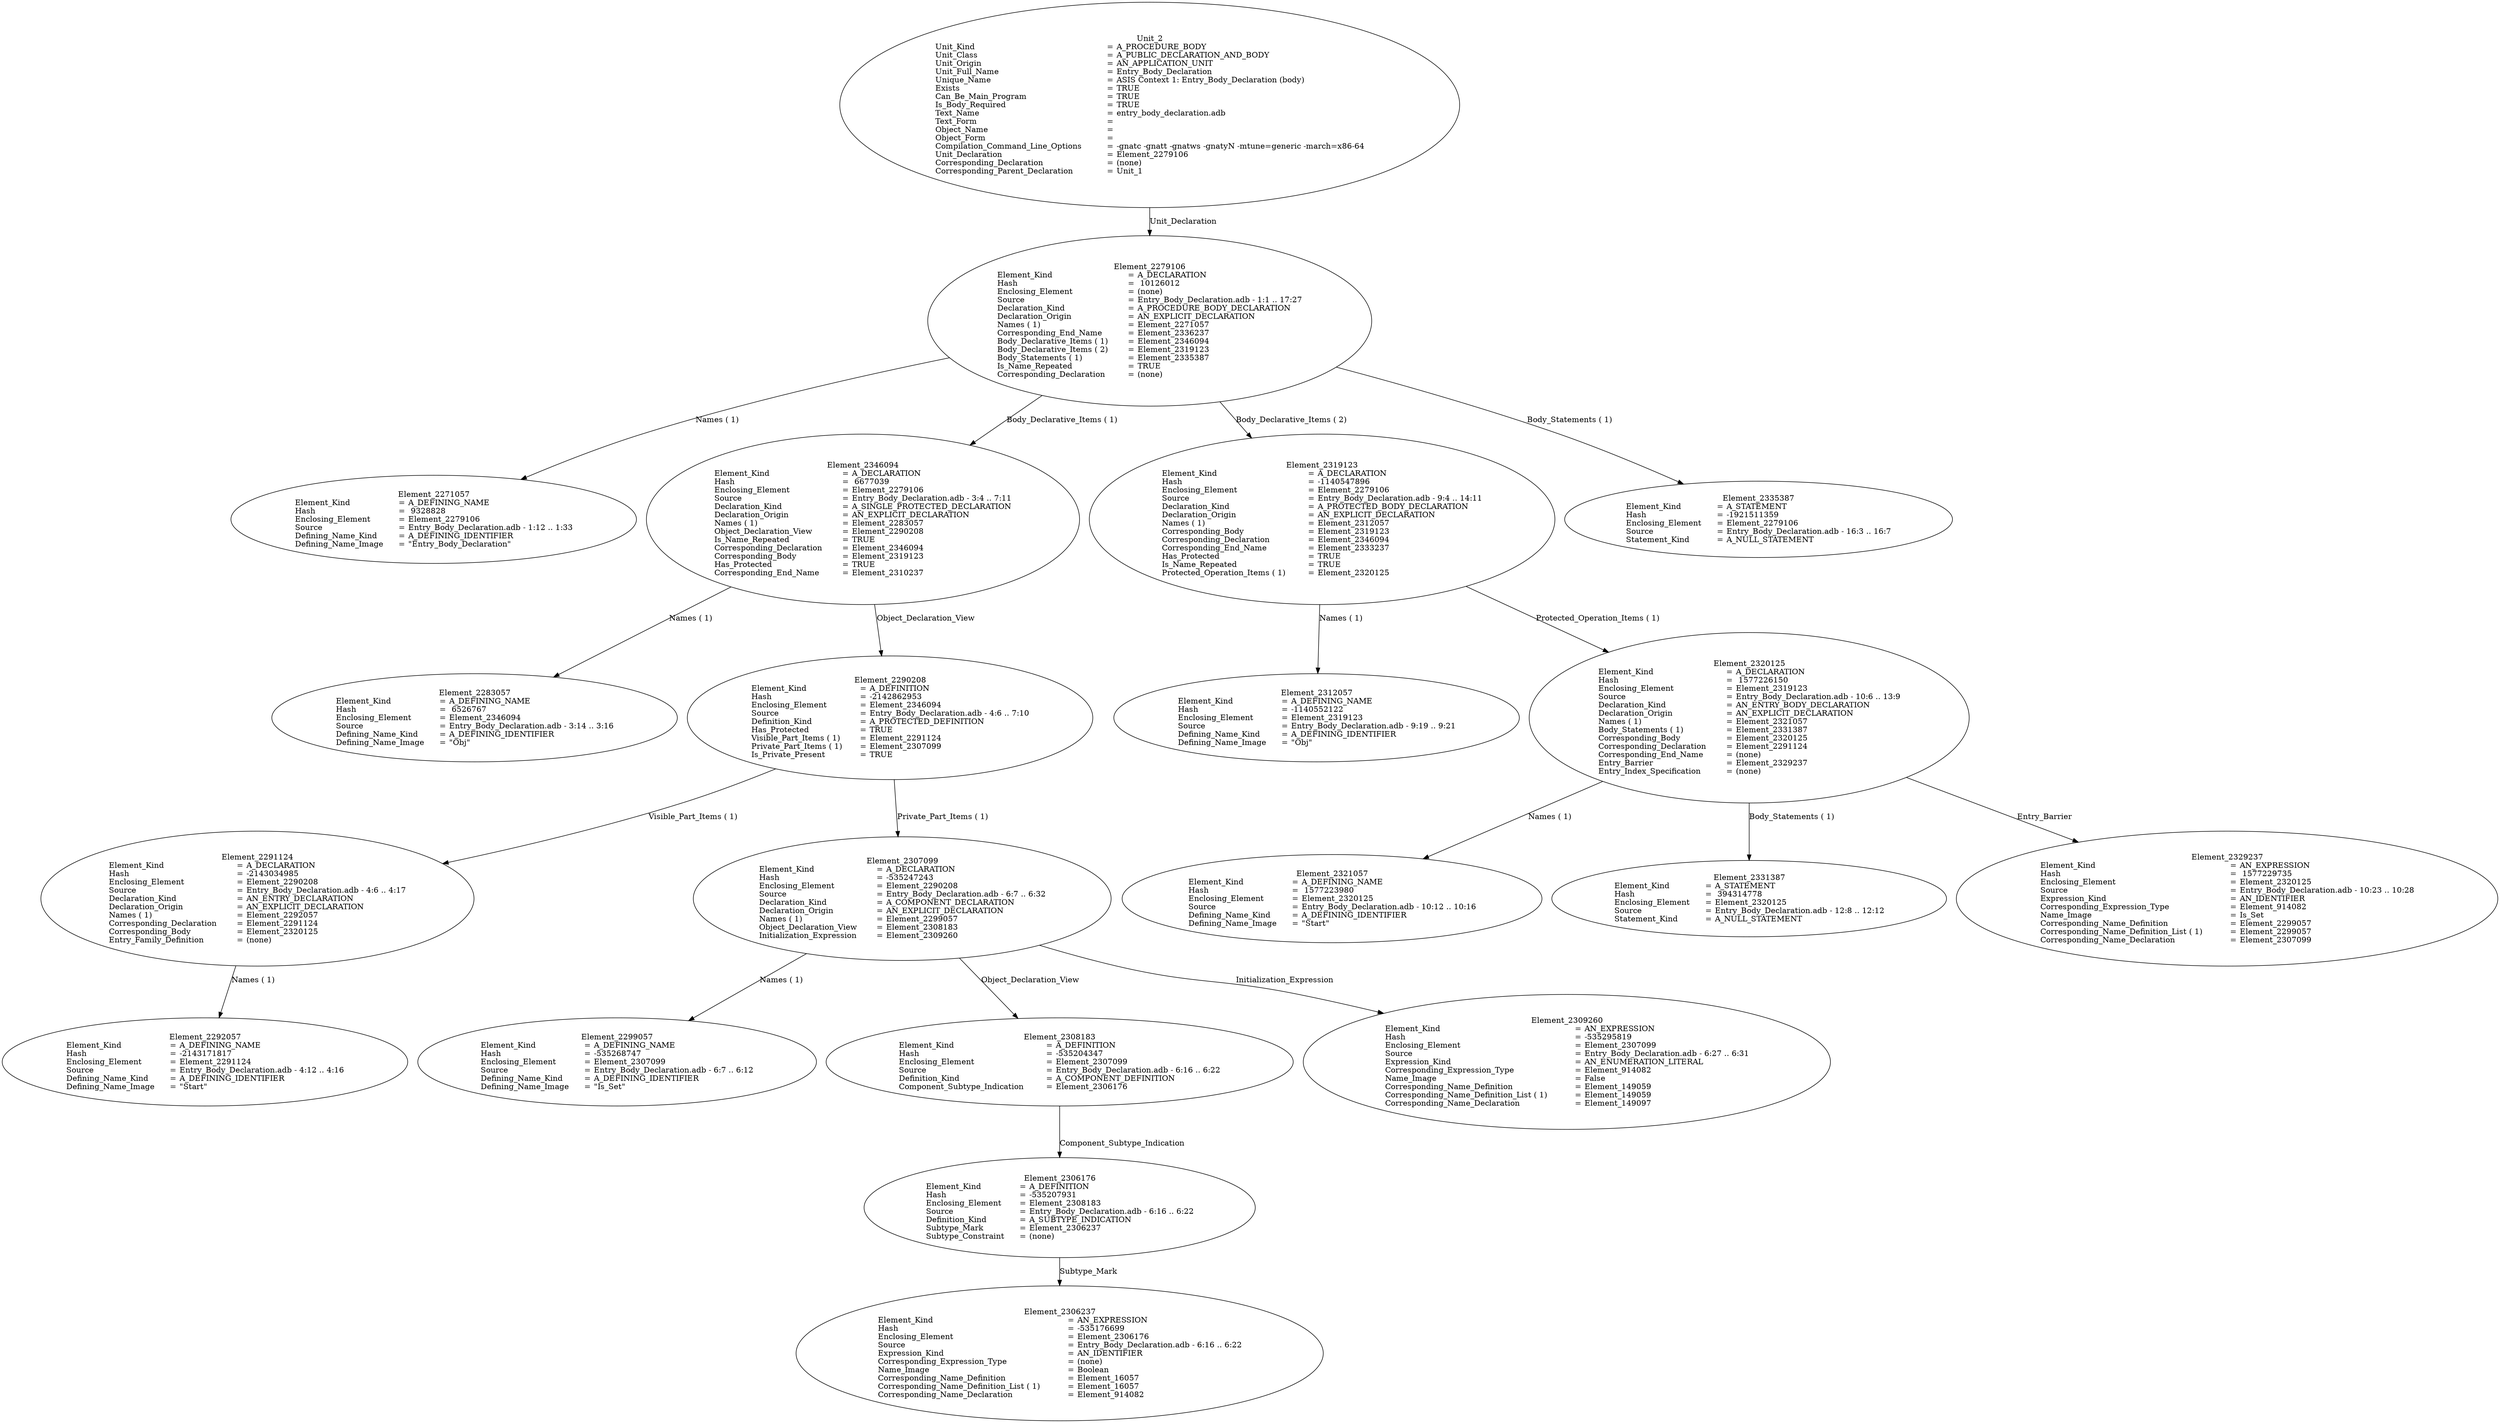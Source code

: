 digraph "entry_body_declaration.adt" {
  Unit_2 -> Element_2279106
      [ label=Unit_Declaration ];
  Unit_2
      [ label=<<TABLE BORDER="0" CELLBORDER="0" CELLSPACING="0" CELLPADDING="0"> 
          <TR><TD COLSPAN="3">Unit_2</TD></TR>
          <TR><TD ALIGN="LEFT">Unit_Kind   </TD><TD> = </TD><TD ALIGN="LEFT">A_PROCEDURE_BODY</TD></TR>
          <TR><TD ALIGN="LEFT">Unit_Class   </TD><TD> = </TD><TD ALIGN="LEFT">A_PUBLIC_DECLARATION_AND_BODY</TD></TR>
          <TR><TD ALIGN="LEFT">Unit_Origin   </TD><TD> = </TD><TD ALIGN="LEFT">AN_APPLICATION_UNIT</TD></TR>
          <TR><TD ALIGN="LEFT">Unit_Full_Name    </TD><TD> = </TD><TD ALIGN="LEFT">Entry_Body_Declaration</TD></TR>
          <TR><TD ALIGN="LEFT">Unique_Name   </TD><TD> = </TD><TD ALIGN="LEFT">ASIS Context 1: Entry_Body_Declaration (body)</TD></TR>
          <TR><TD ALIGN="LEFT">Exists  </TD><TD> = </TD><TD ALIGN="LEFT">TRUE</TD></TR>
          <TR><TD ALIGN="LEFT">Can_Be_Main_Program     </TD><TD> = </TD><TD ALIGN="LEFT">TRUE</TD></TR>
          <TR><TD ALIGN="LEFT">Is_Body_Required     </TD><TD> = </TD><TD ALIGN="LEFT">TRUE</TD></TR>
          <TR><TD ALIGN="LEFT">Text_Name   </TD><TD> = </TD><TD ALIGN="LEFT">entry_body_declaration.adb</TD></TR>
          <TR><TD ALIGN="LEFT">Text_Form   </TD><TD> = </TD><TD ALIGN="LEFT"></TD></TR>
          <TR><TD ALIGN="LEFT">Object_Name   </TD><TD> = </TD><TD ALIGN="LEFT"></TD></TR>
          <TR><TD ALIGN="LEFT">Object_Form   </TD><TD> = </TD><TD ALIGN="LEFT"></TD></TR>
          <TR><TD ALIGN="LEFT">Compilation_Command_Line_Options         </TD><TD> = </TD><TD ALIGN="LEFT">-gnatc -gnatt -gnatws -gnatyN -mtune=generic -march=x86-64</TD></TR>
          <TR><TD ALIGN="LEFT">Unit_Declaration     </TD><TD> = </TD><TD ALIGN="LEFT">Element_2279106</TD></TR>
          <TR><TD ALIGN="LEFT">Corresponding_Declaration       </TD><TD> = </TD><TD ALIGN="LEFT">(none)</TD></TR>
          <TR><TD ALIGN="LEFT">Corresponding_Parent_Declaration         </TD><TD> = </TD><TD ALIGN="LEFT">Unit_1</TD></TR>
          </TABLE>> ];
  Element_2279106 -> Element_2271057
      [ label="Names ( 1)" ];
  Element_2279106 -> Element_2346094
      [ label="Body_Declarative_Items ( 1)" ];
  Element_2279106 -> Element_2319123
      [ label="Body_Declarative_Items ( 2)" ];
  Element_2279106 -> Element_2335387
      [ label="Body_Statements ( 1)" ];
  Element_2279106
      [ label=<<TABLE BORDER="0" CELLBORDER="0" CELLSPACING="0" CELLPADDING="0"> 
          <TR><TD COLSPAN="3">Element_2279106</TD></TR>
          <TR><TD ALIGN="LEFT">Element_Kind    </TD><TD> = </TD><TD ALIGN="LEFT">A_DECLARATION</TD></TR>
          <TR><TD ALIGN="LEFT">Hash  </TD><TD> = </TD><TD ALIGN="LEFT"> 10126012</TD></TR>
          <TR><TD ALIGN="LEFT">Enclosing_Element     </TD><TD> = </TD><TD ALIGN="LEFT">(none)</TD></TR>
          <TR><TD ALIGN="LEFT">Source  </TD><TD> = </TD><TD ALIGN="LEFT">Entry_Body_Declaration.adb - 1:1 .. 17:27</TD></TR>
          <TR><TD ALIGN="LEFT">Declaration_Kind     </TD><TD> = </TD><TD ALIGN="LEFT">A_PROCEDURE_BODY_DECLARATION</TD></TR>
          <TR><TD ALIGN="LEFT">Declaration_Origin     </TD><TD> = </TD><TD ALIGN="LEFT">AN_EXPLICIT_DECLARATION</TD></TR>
          <TR><TD ALIGN="LEFT">Names ( 1)   </TD><TD> = </TD><TD ALIGN="LEFT">Element_2271057</TD></TR>
          <TR><TD ALIGN="LEFT">Corresponding_End_Name      </TD><TD> = </TD><TD ALIGN="LEFT">Element_2336237</TD></TR>
          <TR><TD ALIGN="LEFT">Body_Declarative_Items ( 1)       </TD><TD> = </TD><TD ALIGN="LEFT">Element_2346094</TD></TR>
          <TR><TD ALIGN="LEFT">Body_Declarative_Items ( 2)       </TD><TD> = </TD><TD ALIGN="LEFT">Element_2319123</TD></TR>
          <TR><TD ALIGN="LEFT">Body_Statements ( 1)      </TD><TD> = </TD><TD ALIGN="LEFT">Element_2335387</TD></TR>
          <TR><TD ALIGN="LEFT">Is_Name_Repeated     </TD><TD> = </TD><TD ALIGN="LEFT">TRUE</TD></TR>
          <TR><TD ALIGN="LEFT">Corresponding_Declaration       </TD><TD> = </TD><TD ALIGN="LEFT">(none)</TD></TR>
          </TABLE>> ];
  Element_2271057
      [ label=<<TABLE BORDER="0" CELLBORDER="0" CELLSPACING="0" CELLPADDING="0"> 
          <TR><TD COLSPAN="3">Element_2271057</TD></TR>
          <TR><TD ALIGN="LEFT">Element_Kind    </TD><TD> = </TD><TD ALIGN="LEFT">A_DEFINING_NAME</TD></TR>
          <TR><TD ALIGN="LEFT">Hash  </TD><TD> = </TD><TD ALIGN="LEFT"> 9328828</TD></TR>
          <TR><TD ALIGN="LEFT">Enclosing_Element     </TD><TD> = </TD><TD ALIGN="LEFT">Element_2279106</TD></TR>
          <TR><TD ALIGN="LEFT">Source  </TD><TD> = </TD><TD ALIGN="LEFT">Entry_Body_Declaration.adb - 1:12 .. 1:33</TD></TR>
          <TR><TD ALIGN="LEFT">Defining_Name_Kind     </TD><TD> = </TD><TD ALIGN="LEFT">A_DEFINING_IDENTIFIER</TD></TR>
          <TR><TD ALIGN="LEFT">Defining_Name_Image     </TD><TD> = </TD><TD ALIGN="LEFT">"Entry_Body_Declaration"</TD></TR>
          </TABLE>> ];
  Element_2346094 -> Element_2283057
      [ label="Names ( 1)" ];
  Element_2346094 -> Element_2290208
      [ label=Object_Declaration_View ];
  Element_2346094
      [ label=<<TABLE BORDER="0" CELLBORDER="0" CELLSPACING="0" CELLPADDING="0"> 
          <TR><TD COLSPAN="3">Element_2346094</TD></TR>
          <TR><TD ALIGN="LEFT">Element_Kind    </TD><TD> = </TD><TD ALIGN="LEFT">A_DECLARATION</TD></TR>
          <TR><TD ALIGN="LEFT">Hash  </TD><TD> = </TD><TD ALIGN="LEFT"> 6677039</TD></TR>
          <TR><TD ALIGN="LEFT">Enclosing_Element     </TD><TD> = </TD><TD ALIGN="LEFT">Element_2279106</TD></TR>
          <TR><TD ALIGN="LEFT">Source  </TD><TD> = </TD><TD ALIGN="LEFT">Entry_Body_Declaration.adb - 3:4 .. 7:11</TD></TR>
          <TR><TD ALIGN="LEFT">Declaration_Kind     </TD><TD> = </TD><TD ALIGN="LEFT">A_SINGLE_PROTECTED_DECLARATION</TD></TR>
          <TR><TD ALIGN="LEFT">Declaration_Origin     </TD><TD> = </TD><TD ALIGN="LEFT">AN_EXPLICIT_DECLARATION</TD></TR>
          <TR><TD ALIGN="LEFT">Names ( 1)   </TD><TD> = </TD><TD ALIGN="LEFT">Element_2283057</TD></TR>
          <TR><TD ALIGN="LEFT">Object_Declaration_View      </TD><TD> = </TD><TD ALIGN="LEFT">Element_2290208</TD></TR>
          <TR><TD ALIGN="LEFT">Is_Name_Repeated     </TD><TD> = </TD><TD ALIGN="LEFT">TRUE</TD></TR>
          <TR><TD ALIGN="LEFT">Corresponding_Declaration       </TD><TD> = </TD><TD ALIGN="LEFT">Element_2346094</TD></TR>
          <TR><TD ALIGN="LEFT">Corresponding_Body     </TD><TD> = </TD><TD ALIGN="LEFT">Element_2319123</TD></TR>
          <TR><TD ALIGN="LEFT">Has_Protected    </TD><TD> = </TD><TD ALIGN="LEFT">TRUE</TD></TR>
          <TR><TD ALIGN="LEFT">Corresponding_End_Name      </TD><TD> = </TD><TD ALIGN="LEFT">Element_2310237</TD></TR>
          </TABLE>> ];
  Element_2283057
      [ label=<<TABLE BORDER="0" CELLBORDER="0" CELLSPACING="0" CELLPADDING="0"> 
          <TR><TD COLSPAN="3">Element_2283057</TD></TR>
          <TR><TD ALIGN="LEFT">Element_Kind    </TD><TD> = </TD><TD ALIGN="LEFT">A_DEFINING_NAME</TD></TR>
          <TR><TD ALIGN="LEFT">Hash  </TD><TD> = </TD><TD ALIGN="LEFT"> 6526767</TD></TR>
          <TR><TD ALIGN="LEFT">Enclosing_Element     </TD><TD> = </TD><TD ALIGN="LEFT">Element_2346094</TD></TR>
          <TR><TD ALIGN="LEFT">Source  </TD><TD> = </TD><TD ALIGN="LEFT">Entry_Body_Declaration.adb - 3:14 .. 3:16</TD></TR>
          <TR><TD ALIGN="LEFT">Defining_Name_Kind     </TD><TD> = </TD><TD ALIGN="LEFT">A_DEFINING_IDENTIFIER</TD></TR>
          <TR><TD ALIGN="LEFT">Defining_Name_Image     </TD><TD> = </TD><TD ALIGN="LEFT">"Obj"</TD></TR>
          </TABLE>> ];
  Element_2290208 -> Element_2291124
      [ label="Visible_Part_Items ( 1)" ];
  Element_2290208 -> Element_2307099
      [ label="Private_Part_Items ( 1)" ];
  Element_2290208
      [ label=<<TABLE BORDER="0" CELLBORDER="0" CELLSPACING="0" CELLPADDING="0"> 
          <TR><TD COLSPAN="3">Element_2290208</TD></TR>
          <TR><TD ALIGN="LEFT">Element_Kind    </TD><TD> = </TD><TD ALIGN="LEFT">A_DEFINITION</TD></TR>
          <TR><TD ALIGN="LEFT">Hash  </TD><TD> = </TD><TD ALIGN="LEFT">-2142862953</TD></TR>
          <TR><TD ALIGN="LEFT">Enclosing_Element     </TD><TD> = </TD><TD ALIGN="LEFT">Element_2346094</TD></TR>
          <TR><TD ALIGN="LEFT">Source  </TD><TD> = </TD><TD ALIGN="LEFT">Entry_Body_Declaration.adb - 4:6 .. 7:10</TD></TR>
          <TR><TD ALIGN="LEFT">Definition_Kind    </TD><TD> = </TD><TD ALIGN="LEFT">A_PROTECTED_DEFINITION</TD></TR>
          <TR><TD ALIGN="LEFT">Has_Protected    </TD><TD> = </TD><TD ALIGN="LEFT">TRUE</TD></TR>
          <TR><TD ALIGN="LEFT">Visible_Part_Items ( 1)      </TD><TD> = </TD><TD ALIGN="LEFT">Element_2291124</TD></TR>
          <TR><TD ALIGN="LEFT">Private_Part_Items ( 1)      </TD><TD> = </TD><TD ALIGN="LEFT">Element_2307099</TD></TR>
          <TR><TD ALIGN="LEFT">Is_Private_Present     </TD><TD> = </TD><TD ALIGN="LEFT">TRUE</TD></TR>
          </TABLE>> ];
  Element_2291124 -> Element_2292057
      [ label="Names ( 1)" ];
  Element_2291124
      [ label=<<TABLE BORDER="0" CELLBORDER="0" CELLSPACING="0" CELLPADDING="0"> 
          <TR><TD COLSPAN="3">Element_2291124</TD></TR>
          <TR><TD ALIGN="LEFT">Element_Kind    </TD><TD> = </TD><TD ALIGN="LEFT">A_DECLARATION</TD></TR>
          <TR><TD ALIGN="LEFT">Hash  </TD><TD> = </TD><TD ALIGN="LEFT">-2143034985</TD></TR>
          <TR><TD ALIGN="LEFT">Enclosing_Element     </TD><TD> = </TD><TD ALIGN="LEFT">Element_2290208</TD></TR>
          <TR><TD ALIGN="LEFT">Source  </TD><TD> = </TD><TD ALIGN="LEFT">Entry_Body_Declaration.adb - 4:6 .. 4:17</TD></TR>
          <TR><TD ALIGN="LEFT">Declaration_Kind     </TD><TD> = </TD><TD ALIGN="LEFT">AN_ENTRY_DECLARATION</TD></TR>
          <TR><TD ALIGN="LEFT">Declaration_Origin     </TD><TD> = </TD><TD ALIGN="LEFT">AN_EXPLICIT_DECLARATION</TD></TR>
          <TR><TD ALIGN="LEFT">Names ( 1)   </TD><TD> = </TD><TD ALIGN="LEFT">Element_2292057</TD></TR>
          <TR><TD ALIGN="LEFT">Corresponding_Declaration       </TD><TD> = </TD><TD ALIGN="LEFT">Element_2291124</TD></TR>
          <TR><TD ALIGN="LEFT">Corresponding_Body     </TD><TD> = </TD><TD ALIGN="LEFT">Element_2320125</TD></TR>
          <TR><TD ALIGN="LEFT">Entry_Family_Definition      </TD><TD> = </TD><TD ALIGN="LEFT">(none)</TD></TR>
          </TABLE>> ];
  Element_2292057
      [ label=<<TABLE BORDER="0" CELLBORDER="0" CELLSPACING="0" CELLPADDING="0"> 
          <TR><TD COLSPAN="3">Element_2292057</TD></TR>
          <TR><TD ALIGN="LEFT">Element_Kind    </TD><TD> = </TD><TD ALIGN="LEFT">A_DEFINING_NAME</TD></TR>
          <TR><TD ALIGN="LEFT">Hash  </TD><TD> = </TD><TD ALIGN="LEFT">-2143171817</TD></TR>
          <TR><TD ALIGN="LEFT">Enclosing_Element     </TD><TD> = </TD><TD ALIGN="LEFT">Element_2291124</TD></TR>
          <TR><TD ALIGN="LEFT">Source  </TD><TD> = </TD><TD ALIGN="LEFT">Entry_Body_Declaration.adb - 4:12 .. 4:16</TD></TR>
          <TR><TD ALIGN="LEFT">Defining_Name_Kind     </TD><TD> = </TD><TD ALIGN="LEFT">A_DEFINING_IDENTIFIER</TD></TR>
          <TR><TD ALIGN="LEFT">Defining_Name_Image     </TD><TD> = </TD><TD ALIGN="LEFT">"Start"</TD></TR>
          </TABLE>> ];
  Element_2307099 -> Element_2299057
      [ label="Names ( 1)" ];
  Element_2307099 -> Element_2308183
      [ label=Object_Declaration_View ];
  Element_2307099 -> Element_2309260
      [ label=Initialization_Expression ];
  Element_2307099
      [ label=<<TABLE BORDER="0" CELLBORDER="0" CELLSPACING="0" CELLPADDING="0"> 
          <TR><TD COLSPAN="3">Element_2307099</TD></TR>
          <TR><TD ALIGN="LEFT">Element_Kind    </TD><TD> = </TD><TD ALIGN="LEFT">A_DECLARATION</TD></TR>
          <TR><TD ALIGN="LEFT">Hash  </TD><TD> = </TD><TD ALIGN="LEFT">-535247243</TD></TR>
          <TR><TD ALIGN="LEFT">Enclosing_Element     </TD><TD> = </TD><TD ALIGN="LEFT">Element_2290208</TD></TR>
          <TR><TD ALIGN="LEFT">Source  </TD><TD> = </TD><TD ALIGN="LEFT">Entry_Body_Declaration.adb - 6:7 .. 6:32</TD></TR>
          <TR><TD ALIGN="LEFT">Declaration_Kind     </TD><TD> = </TD><TD ALIGN="LEFT">A_COMPONENT_DECLARATION</TD></TR>
          <TR><TD ALIGN="LEFT">Declaration_Origin     </TD><TD> = </TD><TD ALIGN="LEFT">AN_EXPLICIT_DECLARATION</TD></TR>
          <TR><TD ALIGN="LEFT">Names ( 1)   </TD><TD> = </TD><TD ALIGN="LEFT">Element_2299057</TD></TR>
          <TR><TD ALIGN="LEFT">Object_Declaration_View      </TD><TD> = </TD><TD ALIGN="LEFT">Element_2308183</TD></TR>
          <TR><TD ALIGN="LEFT">Initialization_Expression       </TD><TD> = </TD><TD ALIGN="LEFT">Element_2309260</TD></TR>
          </TABLE>> ];
  Element_2299057
      [ label=<<TABLE BORDER="0" CELLBORDER="0" CELLSPACING="0" CELLPADDING="0"> 
          <TR><TD COLSPAN="3">Element_2299057</TD></TR>
          <TR><TD ALIGN="LEFT">Element_Kind    </TD><TD> = </TD><TD ALIGN="LEFT">A_DEFINING_NAME</TD></TR>
          <TR><TD ALIGN="LEFT">Hash  </TD><TD> = </TD><TD ALIGN="LEFT">-535268747</TD></TR>
          <TR><TD ALIGN="LEFT">Enclosing_Element     </TD><TD> = </TD><TD ALIGN="LEFT">Element_2307099</TD></TR>
          <TR><TD ALIGN="LEFT">Source  </TD><TD> = </TD><TD ALIGN="LEFT">Entry_Body_Declaration.adb - 6:7 .. 6:12</TD></TR>
          <TR><TD ALIGN="LEFT">Defining_Name_Kind     </TD><TD> = </TD><TD ALIGN="LEFT">A_DEFINING_IDENTIFIER</TD></TR>
          <TR><TD ALIGN="LEFT">Defining_Name_Image     </TD><TD> = </TD><TD ALIGN="LEFT">"Is_Set"</TD></TR>
          </TABLE>> ];
  Element_2308183 -> Element_2306176
      [ label=Component_Subtype_Indication ];
  Element_2308183
      [ label=<<TABLE BORDER="0" CELLBORDER="0" CELLSPACING="0" CELLPADDING="0"> 
          <TR><TD COLSPAN="3">Element_2308183</TD></TR>
          <TR><TD ALIGN="LEFT">Element_Kind    </TD><TD> = </TD><TD ALIGN="LEFT">A_DEFINITION</TD></TR>
          <TR><TD ALIGN="LEFT">Hash  </TD><TD> = </TD><TD ALIGN="LEFT">-535204347</TD></TR>
          <TR><TD ALIGN="LEFT">Enclosing_Element     </TD><TD> = </TD><TD ALIGN="LEFT">Element_2307099</TD></TR>
          <TR><TD ALIGN="LEFT">Source  </TD><TD> = </TD><TD ALIGN="LEFT">Entry_Body_Declaration.adb - 6:16 .. 6:22</TD></TR>
          <TR><TD ALIGN="LEFT">Definition_Kind    </TD><TD> = </TD><TD ALIGN="LEFT">A_COMPONENT_DEFINITION</TD></TR>
          <TR><TD ALIGN="LEFT">Component_Subtype_Indication        </TD><TD> = </TD><TD ALIGN="LEFT">Element_2306176</TD></TR>
          </TABLE>> ];
  Element_2306176 -> Element_2306237
      [ label=Subtype_Mark ];
  Element_2306176
      [ label=<<TABLE BORDER="0" CELLBORDER="0" CELLSPACING="0" CELLPADDING="0"> 
          <TR><TD COLSPAN="3">Element_2306176</TD></TR>
          <TR><TD ALIGN="LEFT">Element_Kind    </TD><TD> = </TD><TD ALIGN="LEFT">A_DEFINITION</TD></TR>
          <TR><TD ALIGN="LEFT">Hash  </TD><TD> = </TD><TD ALIGN="LEFT">-535207931</TD></TR>
          <TR><TD ALIGN="LEFT">Enclosing_Element     </TD><TD> = </TD><TD ALIGN="LEFT">Element_2308183</TD></TR>
          <TR><TD ALIGN="LEFT">Source  </TD><TD> = </TD><TD ALIGN="LEFT">Entry_Body_Declaration.adb - 6:16 .. 6:22</TD></TR>
          <TR><TD ALIGN="LEFT">Definition_Kind    </TD><TD> = </TD><TD ALIGN="LEFT">A_SUBTYPE_INDICATION</TD></TR>
          <TR><TD ALIGN="LEFT">Subtype_Mark    </TD><TD> = </TD><TD ALIGN="LEFT">Element_2306237</TD></TR>
          <TR><TD ALIGN="LEFT">Subtype_Constraint     </TD><TD> = </TD><TD ALIGN="LEFT">(none)</TD></TR>
          </TABLE>> ];
  Element_2306237
      [ label=<<TABLE BORDER="0" CELLBORDER="0" CELLSPACING="0" CELLPADDING="0"> 
          <TR><TD COLSPAN="3">Element_2306237</TD></TR>
          <TR><TD ALIGN="LEFT">Element_Kind    </TD><TD> = </TD><TD ALIGN="LEFT">AN_EXPRESSION</TD></TR>
          <TR><TD ALIGN="LEFT">Hash  </TD><TD> = </TD><TD ALIGN="LEFT">-535176699</TD></TR>
          <TR><TD ALIGN="LEFT">Enclosing_Element     </TD><TD> = </TD><TD ALIGN="LEFT">Element_2306176</TD></TR>
          <TR><TD ALIGN="LEFT">Source  </TD><TD> = </TD><TD ALIGN="LEFT">Entry_Body_Declaration.adb - 6:16 .. 6:22</TD></TR>
          <TR><TD ALIGN="LEFT">Expression_Kind    </TD><TD> = </TD><TD ALIGN="LEFT">AN_IDENTIFIER</TD></TR>
          <TR><TD ALIGN="LEFT">Corresponding_Expression_Type        </TD><TD> = </TD><TD ALIGN="LEFT">(none)</TD></TR>
          <TR><TD ALIGN="LEFT">Name_Image   </TD><TD> = </TD><TD ALIGN="LEFT">Boolean</TD></TR>
          <TR><TD ALIGN="LEFT">Corresponding_Name_Definition        </TD><TD> = </TD><TD ALIGN="LEFT">Element_16057</TD></TR>
          <TR><TD ALIGN="LEFT">Corresponding_Name_Definition_List ( 1)          </TD><TD> = </TD><TD ALIGN="LEFT">Element_16057</TD></TR>
          <TR><TD ALIGN="LEFT">Corresponding_Name_Declaration        </TD><TD> = </TD><TD ALIGN="LEFT">Element_914082</TD></TR>
          </TABLE>> ];
  Element_2309260
      [ label=<<TABLE BORDER="0" CELLBORDER="0" CELLSPACING="0" CELLPADDING="0"> 
          <TR><TD COLSPAN="3">Element_2309260</TD></TR>
          <TR><TD ALIGN="LEFT">Element_Kind    </TD><TD> = </TD><TD ALIGN="LEFT">AN_EXPRESSION</TD></TR>
          <TR><TD ALIGN="LEFT">Hash  </TD><TD> = </TD><TD ALIGN="LEFT">-535295819</TD></TR>
          <TR><TD ALIGN="LEFT">Enclosing_Element     </TD><TD> = </TD><TD ALIGN="LEFT">Element_2307099</TD></TR>
          <TR><TD ALIGN="LEFT">Source  </TD><TD> = </TD><TD ALIGN="LEFT">Entry_Body_Declaration.adb - 6:27 .. 6:31</TD></TR>
          <TR><TD ALIGN="LEFT">Expression_Kind    </TD><TD> = </TD><TD ALIGN="LEFT">AN_ENUMERATION_LITERAL</TD></TR>
          <TR><TD ALIGN="LEFT">Corresponding_Expression_Type        </TD><TD> = </TD><TD ALIGN="LEFT">Element_914082</TD></TR>
          <TR><TD ALIGN="LEFT">Name_Image   </TD><TD> = </TD><TD ALIGN="LEFT">False</TD></TR>
          <TR><TD ALIGN="LEFT">Corresponding_Name_Definition        </TD><TD> = </TD><TD ALIGN="LEFT">Element_149059</TD></TR>
          <TR><TD ALIGN="LEFT">Corresponding_Name_Definition_List ( 1)          </TD><TD> = </TD><TD ALIGN="LEFT">Element_149059</TD></TR>
          <TR><TD ALIGN="LEFT">Corresponding_Name_Declaration        </TD><TD> = </TD><TD ALIGN="LEFT">Element_149097</TD></TR>
          </TABLE>> ];
  Element_2319123 -> Element_2312057
      [ label="Names ( 1)" ];
  Element_2319123 -> Element_2320125
      [ label="Protected_Operation_Items ( 1)" ];
  Element_2319123
      [ label=<<TABLE BORDER="0" CELLBORDER="0" CELLSPACING="0" CELLPADDING="0"> 
          <TR><TD COLSPAN="3">Element_2319123</TD></TR>
          <TR><TD ALIGN="LEFT">Element_Kind    </TD><TD> = </TD><TD ALIGN="LEFT">A_DECLARATION</TD></TR>
          <TR><TD ALIGN="LEFT">Hash  </TD><TD> = </TD><TD ALIGN="LEFT">-1140547896</TD></TR>
          <TR><TD ALIGN="LEFT">Enclosing_Element     </TD><TD> = </TD><TD ALIGN="LEFT">Element_2279106</TD></TR>
          <TR><TD ALIGN="LEFT">Source  </TD><TD> = </TD><TD ALIGN="LEFT">Entry_Body_Declaration.adb - 9:4 .. 14:11</TD></TR>
          <TR><TD ALIGN="LEFT">Declaration_Kind     </TD><TD> = </TD><TD ALIGN="LEFT">A_PROTECTED_BODY_DECLARATION</TD></TR>
          <TR><TD ALIGN="LEFT">Declaration_Origin     </TD><TD> = </TD><TD ALIGN="LEFT">AN_EXPLICIT_DECLARATION</TD></TR>
          <TR><TD ALIGN="LEFT">Names ( 1)   </TD><TD> = </TD><TD ALIGN="LEFT">Element_2312057</TD></TR>
          <TR><TD ALIGN="LEFT">Corresponding_Body     </TD><TD> = </TD><TD ALIGN="LEFT">Element_2319123</TD></TR>
          <TR><TD ALIGN="LEFT">Corresponding_Declaration       </TD><TD> = </TD><TD ALIGN="LEFT">Element_2346094</TD></TR>
          <TR><TD ALIGN="LEFT">Corresponding_End_Name      </TD><TD> = </TD><TD ALIGN="LEFT">Element_2333237</TD></TR>
          <TR><TD ALIGN="LEFT">Has_Protected    </TD><TD> = </TD><TD ALIGN="LEFT">TRUE</TD></TR>
          <TR><TD ALIGN="LEFT">Is_Name_Repeated     </TD><TD> = </TD><TD ALIGN="LEFT">TRUE</TD></TR>
          <TR><TD ALIGN="LEFT">Protected_Operation_Items ( 1)        </TD><TD> = </TD><TD ALIGN="LEFT">Element_2320125</TD></TR>
          </TABLE>> ];
  Element_2312057
      [ label=<<TABLE BORDER="0" CELLBORDER="0" CELLSPACING="0" CELLPADDING="0"> 
          <TR><TD COLSPAN="3">Element_2312057</TD></TR>
          <TR><TD ALIGN="LEFT">Element_Kind    </TD><TD> = </TD><TD ALIGN="LEFT">A_DEFINING_NAME</TD></TR>
          <TR><TD ALIGN="LEFT">Hash  </TD><TD> = </TD><TD ALIGN="LEFT">-1140552122</TD></TR>
          <TR><TD ALIGN="LEFT">Enclosing_Element     </TD><TD> = </TD><TD ALIGN="LEFT">Element_2319123</TD></TR>
          <TR><TD ALIGN="LEFT">Source  </TD><TD> = </TD><TD ALIGN="LEFT">Entry_Body_Declaration.adb - 9:19 .. 9:21</TD></TR>
          <TR><TD ALIGN="LEFT">Defining_Name_Kind     </TD><TD> = </TD><TD ALIGN="LEFT">A_DEFINING_IDENTIFIER</TD></TR>
          <TR><TD ALIGN="LEFT">Defining_Name_Image     </TD><TD> = </TD><TD ALIGN="LEFT">"Obj"</TD></TR>
          </TABLE>> ];
  Element_2320125 -> Element_2321057
      [ label="Names ( 1)" ];
  Element_2320125 -> Element_2331387
      [ label="Body_Statements ( 1)" ];
  Element_2320125 -> Element_2329237
      [ label=Entry_Barrier ];
  Element_2320125
      [ label=<<TABLE BORDER="0" CELLBORDER="0" CELLSPACING="0" CELLPADDING="0"> 
          <TR><TD COLSPAN="3">Element_2320125</TD></TR>
          <TR><TD ALIGN="LEFT">Element_Kind    </TD><TD> = </TD><TD ALIGN="LEFT">A_DECLARATION</TD></TR>
          <TR><TD ALIGN="LEFT">Hash  </TD><TD> = </TD><TD ALIGN="LEFT"> 1577226150</TD></TR>
          <TR><TD ALIGN="LEFT">Enclosing_Element     </TD><TD> = </TD><TD ALIGN="LEFT">Element_2319123</TD></TR>
          <TR><TD ALIGN="LEFT">Source  </TD><TD> = </TD><TD ALIGN="LEFT">Entry_Body_Declaration.adb - 10:6 .. 13:9</TD></TR>
          <TR><TD ALIGN="LEFT">Declaration_Kind     </TD><TD> = </TD><TD ALIGN="LEFT">AN_ENTRY_BODY_DECLARATION</TD></TR>
          <TR><TD ALIGN="LEFT">Declaration_Origin     </TD><TD> = </TD><TD ALIGN="LEFT">AN_EXPLICIT_DECLARATION</TD></TR>
          <TR><TD ALIGN="LEFT">Names ( 1)   </TD><TD> = </TD><TD ALIGN="LEFT">Element_2321057</TD></TR>
          <TR><TD ALIGN="LEFT">Body_Statements ( 1)      </TD><TD> = </TD><TD ALIGN="LEFT">Element_2331387</TD></TR>
          <TR><TD ALIGN="LEFT">Corresponding_Body     </TD><TD> = </TD><TD ALIGN="LEFT">Element_2320125</TD></TR>
          <TR><TD ALIGN="LEFT">Corresponding_Declaration       </TD><TD> = </TD><TD ALIGN="LEFT">Element_2291124</TD></TR>
          <TR><TD ALIGN="LEFT">Corresponding_End_Name      </TD><TD> = </TD><TD ALIGN="LEFT">(none)</TD></TR>
          <TR><TD ALIGN="LEFT">Entry_Barrier    </TD><TD> = </TD><TD ALIGN="LEFT">Element_2329237</TD></TR>
          <TR><TD ALIGN="LEFT">Entry_Index_Specification       </TD><TD> = </TD><TD ALIGN="LEFT">(none)</TD></TR>
          </TABLE>> ];
  Element_2321057
      [ label=<<TABLE BORDER="0" CELLBORDER="0" CELLSPACING="0" CELLPADDING="0"> 
          <TR><TD COLSPAN="3">Element_2321057</TD></TR>
          <TR><TD ALIGN="LEFT">Element_Kind    </TD><TD> = </TD><TD ALIGN="LEFT">A_DEFINING_NAME</TD></TR>
          <TR><TD ALIGN="LEFT">Hash  </TD><TD> = </TD><TD ALIGN="LEFT"> 1577223980</TD></TR>
          <TR><TD ALIGN="LEFT">Enclosing_Element     </TD><TD> = </TD><TD ALIGN="LEFT">Element_2320125</TD></TR>
          <TR><TD ALIGN="LEFT">Source  </TD><TD> = </TD><TD ALIGN="LEFT">Entry_Body_Declaration.adb - 10:12 .. 10:16</TD></TR>
          <TR><TD ALIGN="LEFT">Defining_Name_Kind     </TD><TD> = </TD><TD ALIGN="LEFT">A_DEFINING_IDENTIFIER</TD></TR>
          <TR><TD ALIGN="LEFT">Defining_Name_Image     </TD><TD> = </TD><TD ALIGN="LEFT">"Start"</TD></TR>
          </TABLE>> ];
  Element_2329237
      [ label=<<TABLE BORDER="0" CELLBORDER="0" CELLSPACING="0" CELLPADDING="0"> 
          <TR><TD COLSPAN="3">Element_2329237</TD></TR>
          <TR><TD ALIGN="LEFT">Element_Kind    </TD><TD> = </TD><TD ALIGN="LEFT">AN_EXPRESSION</TD></TR>
          <TR><TD ALIGN="LEFT">Hash  </TD><TD> = </TD><TD ALIGN="LEFT"> 1577229735</TD></TR>
          <TR><TD ALIGN="LEFT">Enclosing_Element     </TD><TD> = </TD><TD ALIGN="LEFT">Element_2320125</TD></TR>
          <TR><TD ALIGN="LEFT">Source  </TD><TD> = </TD><TD ALIGN="LEFT">Entry_Body_Declaration.adb - 10:23 .. 10:28</TD></TR>
          <TR><TD ALIGN="LEFT">Expression_Kind    </TD><TD> = </TD><TD ALIGN="LEFT">AN_IDENTIFIER</TD></TR>
          <TR><TD ALIGN="LEFT">Corresponding_Expression_Type        </TD><TD> = </TD><TD ALIGN="LEFT">Element_914082</TD></TR>
          <TR><TD ALIGN="LEFT">Name_Image   </TD><TD> = </TD><TD ALIGN="LEFT">Is_Set</TD></TR>
          <TR><TD ALIGN="LEFT">Corresponding_Name_Definition        </TD><TD> = </TD><TD ALIGN="LEFT">Element_2299057</TD></TR>
          <TR><TD ALIGN="LEFT">Corresponding_Name_Definition_List ( 1)          </TD><TD> = </TD><TD ALIGN="LEFT">Element_2299057</TD></TR>
          <TR><TD ALIGN="LEFT">Corresponding_Name_Declaration        </TD><TD> = </TD><TD ALIGN="LEFT">Element_2307099</TD></TR>
          </TABLE>> ];
  Element_2331387
      [ label=<<TABLE BORDER="0" CELLBORDER="0" CELLSPACING="0" CELLPADDING="0"> 
          <TR><TD COLSPAN="3">Element_2331387</TD></TR>
          <TR><TD ALIGN="LEFT">Element_Kind    </TD><TD> = </TD><TD ALIGN="LEFT">A_STATEMENT</TD></TR>
          <TR><TD ALIGN="LEFT">Hash  </TD><TD> = </TD><TD ALIGN="LEFT"> 394314778</TD></TR>
          <TR><TD ALIGN="LEFT">Enclosing_Element     </TD><TD> = </TD><TD ALIGN="LEFT">Element_2320125</TD></TR>
          <TR><TD ALIGN="LEFT">Source  </TD><TD> = </TD><TD ALIGN="LEFT">Entry_Body_Declaration.adb - 12:8 .. 12:12</TD></TR>
          <TR><TD ALIGN="LEFT">Statement_Kind    </TD><TD> = </TD><TD ALIGN="LEFT">A_NULL_STATEMENT</TD></TR>
          </TABLE>> ];
  Element_2335387
      [ label=<<TABLE BORDER="0" CELLBORDER="0" CELLSPACING="0" CELLPADDING="0"> 
          <TR><TD COLSPAN="3">Element_2335387</TD></TR>
          <TR><TD ALIGN="LEFT">Element_Kind    </TD><TD> = </TD><TD ALIGN="LEFT">A_STATEMENT</TD></TR>
          <TR><TD ALIGN="LEFT">Hash  </TD><TD> = </TD><TD ALIGN="LEFT">-1921511359</TD></TR>
          <TR><TD ALIGN="LEFT">Enclosing_Element     </TD><TD> = </TD><TD ALIGN="LEFT">Element_2279106</TD></TR>
          <TR><TD ALIGN="LEFT">Source  </TD><TD> = </TD><TD ALIGN="LEFT">Entry_Body_Declaration.adb - 16:3 .. 16:7</TD></TR>
          <TR><TD ALIGN="LEFT">Statement_Kind    </TD><TD> = </TD><TD ALIGN="LEFT">A_NULL_STATEMENT</TD></TR>
          </TABLE>> ]
}
